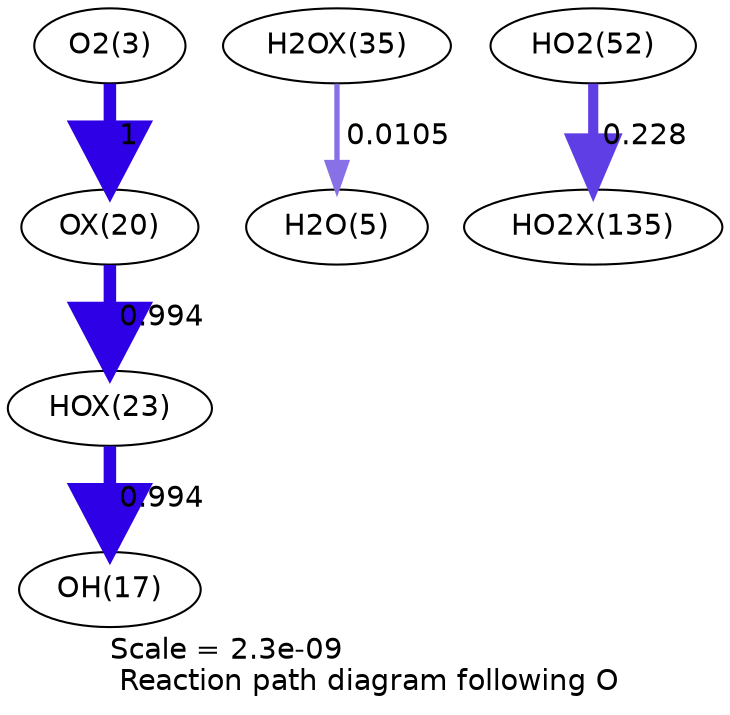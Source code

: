 digraph reaction_paths {
center=1;
s5 -> s44[fontname="Helvetica", penwidth=6, arrowsize=3, color="0.7, 1.5, 0.9"
, label=" 1"];
s44 -> s47[fontname="Helvetica", penwidth=6, arrowsize=3, color="0.7, 1.49, 0.9"
, label=" 0.994"];
s47 -> s19[fontname="Helvetica", penwidth=6, arrowsize=3, color="0.7, 1.49, 0.9"
, label=" 0.994"];
s53 -> s7[fontname="Helvetica", penwidth=2.56, arrowsize=1.28, color="0.7, 0.51, 0.9"
, label=" 0.0105"];
s21 -> s66[fontname="Helvetica", penwidth=4.88, arrowsize=2.44, color="0.7, 0.728, 0.9"
, label=" 0.228"];
s5 [ fontname="Helvetica", label="O2(3)"];
s7 [ fontname="Helvetica", label="H2O(5)"];
s19 [ fontname="Helvetica", label="OH(17)"];
s21 [ fontname="Helvetica", label="HO2(52)"];
s44 [ fontname="Helvetica", label="OX(20)"];
s47 [ fontname="Helvetica", label="HOX(23)"];
s53 [ fontname="Helvetica", label="H2OX(35)"];
s66 [ fontname="Helvetica", label="HO2X(135)"];
 label = "Scale = 2.3e-09\l Reaction path diagram following O";
 fontname = "Helvetica";
}
